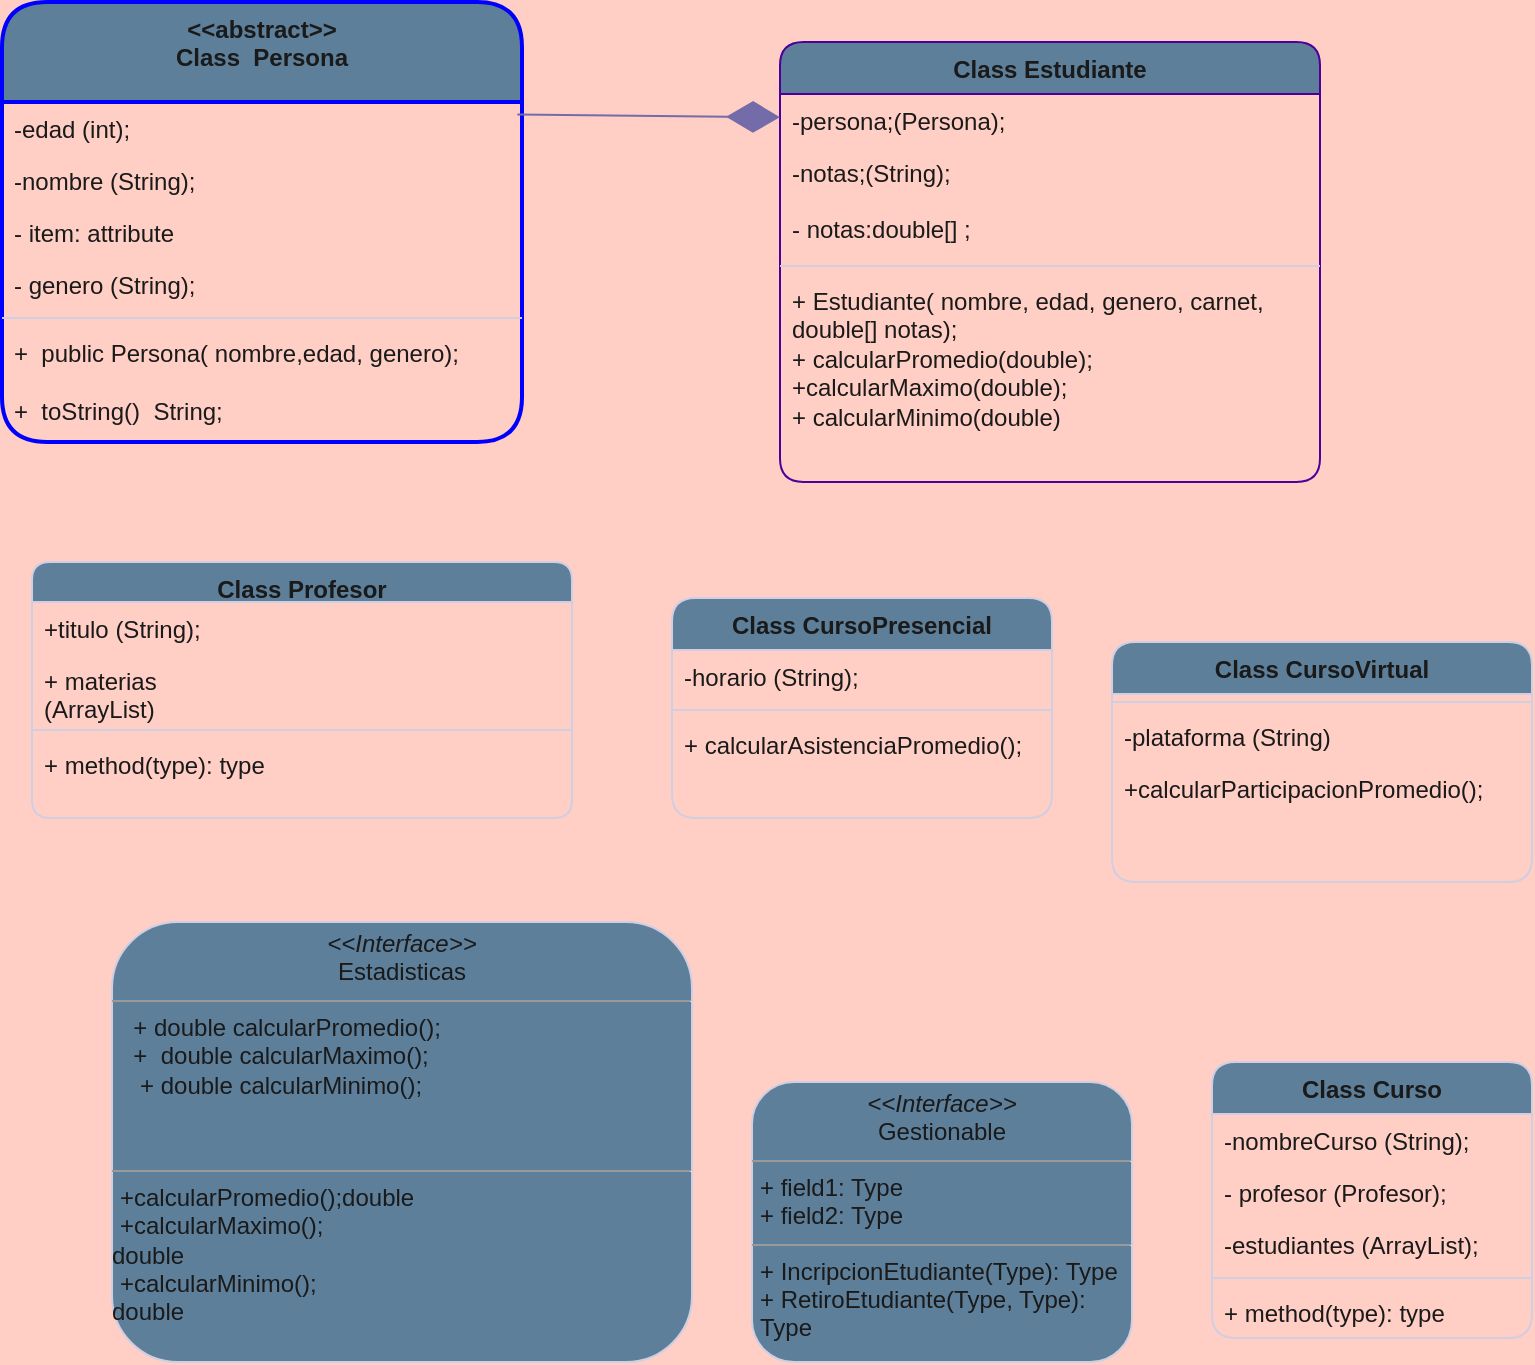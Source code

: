 <mxfile version="21.6.8" type="github">
  <diagram name="Página-1" id="qOFIg2sag6Ol0mR24mPF">
    <mxGraphModel dx="1222" dy="1770" grid="1" gridSize="10" guides="1" tooltips="1" connect="1" arrows="1" fold="1" page="1" pageScale="1" pageWidth="827" pageHeight="1169" background="#FFCEC4" math="0" shadow="0">
      <root>
        <mxCell id="0" />
        <mxCell id="1" parent="0" />
        <mxCell id="tVQC34R88GoCUx9mPCUH-5" value="&lt;p style=&quot;margin:0px;margin-top:4px;text-align:center;&quot;&gt;&lt;i&gt;&amp;lt;&amp;lt;Interface&amp;gt;&amp;gt;&lt;/i&gt;&lt;br&gt;Estadisticas&lt;br&gt;&lt;/p&gt;&lt;hr size=&quot;1&quot;&gt;&lt;p style=&quot;margin:0px;margin-left:4px;&quot;&gt;&amp;nbsp; + double calcularPromedio();&lt;/p&gt;&lt;p style=&quot;margin:0px;margin-left:4px;&quot;&gt;&amp;nbsp; +&amp;nbsp; double calcularMaximo();&lt;/p&gt;&lt;p style=&quot;margin:0px;margin-left:4px;&quot;&gt;&amp;nbsp; &amp;nbsp;+ double calcularMinimo();&lt;/p&gt;&lt;div&gt;&lt;br&gt;&lt;/div&gt;&lt;p style=&quot;margin:0px;margin-left:4px;&quot;&gt;&lt;br&gt;&lt;/p&gt;&lt;hr size=&quot;1&quot;&gt;&lt;p style=&quot;margin:0px;margin-left:4px;&quot;&gt;+calcularPromedio();double&lt;br&gt;+calcularMaximo();&lt;/p&gt;double&lt;p style=&quot;margin:0px;margin-left:4px;&quot;&gt;&lt;span style=&quot;background-color: initial;&quot;&gt;+calcularMinimo();&lt;/span&gt;&lt;/p&gt;double" style="verticalAlign=top;align=left;overflow=fill;fontSize=12;fontFamily=Helvetica;html=1;whiteSpace=wrap;labelBackgroundColor=none;fillColor=#5D7F99;strokeColor=#D0CEE2;fontColor=#1A1A1A;rounded=1;" parent="1" vertex="1">
          <mxGeometry x="80" y="-640" width="290" height="220" as="geometry" />
        </mxCell>
        <mxCell id="tVQC34R88GoCUx9mPCUH-7" value="&amp;lt;&amp;lt;abstract&amp;gt;&amp;gt;&lt;br&gt;Class&amp;nbsp; Persona" style="swimlane;fontStyle=1;align=center;verticalAlign=top;childLayout=stackLayout;horizontal=1;startSize=50;horizontalStack=0;resizeParent=1;resizeParentMax=0;resizeLast=0;collapsible=1;marginBottom=0;whiteSpace=wrap;html=1;rounded=1;labelBackgroundColor=none;fillColor=#5D7F99;strokeColor=#0000FF;fontColor=#1A1A1A;strokeWidth=2;" parent="1" vertex="1">
          <mxGeometry x="25" y="-1100" width="260" height="220" as="geometry" />
        </mxCell>
        <mxCell id="tVQC34R88GoCUx9mPCUH-18" value="-edad (int);" style="text;strokeColor=none;fillColor=none;align=left;verticalAlign=top;spacingLeft=4;spacingRight=4;overflow=hidden;rotatable=0;points=[[0,0.5],[1,0.5]];portConstraint=eastwest;whiteSpace=wrap;html=1;labelBackgroundColor=none;fontColor=#1A1A1A;rounded=1;" parent="tVQC34R88GoCUx9mPCUH-7" vertex="1">
          <mxGeometry y="50" width="260" height="26" as="geometry" />
        </mxCell>
        <mxCell id="tVQC34R88GoCUx9mPCUH-8" value="-nombre (String);" style="text;strokeColor=none;fillColor=none;align=left;verticalAlign=top;spacingLeft=4;spacingRight=4;overflow=hidden;rotatable=0;points=[[0,0.5],[1,0.5]];portConstraint=eastwest;whiteSpace=wrap;html=1;labelBackgroundColor=none;fontColor=#1A1A1A;rounded=1;" parent="tVQC34R88GoCUx9mPCUH-7" vertex="1">
          <mxGeometry y="76" width="260" height="26" as="geometry" />
        </mxCell>
        <mxCell id="tVQC34R88GoCUx9mPCUH-20" value="- item: attribute" style="text;strokeColor=none;fillColor=none;align=left;verticalAlign=top;spacingLeft=4;spacingRight=4;overflow=hidden;rotatable=0;points=[[0,0.5],[1,0.5]];portConstraint=eastwest;whiteSpace=wrap;html=1;labelBackgroundColor=none;fontColor=#1A1A1A;rounded=1;" parent="tVQC34R88GoCUx9mPCUH-7" vertex="1">
          <mxGeometry y="102" width="260" height="26" as="geometry" />
        </mxCell>
        <mxCell id="tVQC34R88GoCUx9mPCUH-19" value="- genero (String);" style="text;strokeColor=none;fillColor=none;align=left;verticalAlign=top;spacingLeft=4;spacingRight=4;overflow=hidden;rotatable=0;points=[[0,0.5],[1,0.5]];portConstraint=eastwest;whiteSpace=wrap;html=1;labelBackgroundColor=none;fontColor=#1A1A1A;rounded=1;" parent="tVQC34R88GoCUx9mPCUH-7" vertex="1">
          <mxGeometry y="128" width="260" height="26" as="geometry" />
        </mxCell>
        <mxCell id="tVQC34R88GoCUx9mPCUH-9" value="" style="line;strokeWidth=1;fillColor=none;align=left;verticalAlign=middle;spacingTop=-1;spacingLeft=3;spacingRight=3;rotatable=0;labelPosition=right;points=[];portConstraint=eastwest;strokeColor=#D0CEE2;labelBackgroundColor=none;fontColor=#1A1A1A;rounded=1;" parent="tVQC34R88GoCUx9mPCUH-7" vertex="1">
          <mxGeometry y="154" width="260" height="8" as="geometry" />
        </mxCell>
        <mxCell id="tVQC34R88GoCUx9mPCUH-10" value="+&amp;nbsp; public Persona( nombre,edad, genero);&lt;br&gt;&lt;br&gt;+&amp;nbsp; toString()&amp;nbsp;&amp;nbsp;String;" style="text;strokeColor=none;fillColor=none;align=left;verticalAlign=top;spacingLeft=4;spacingRight=4;overflow=hidden;rotatable=0;points=[[0,0.5],[1,0.5]];portConstraint=eastwest;whiteSpace=wrap;html=1;labelBackgroundColor=none;fontColor=#1A1A1A;rounded=1;" parent="tVQC34R88GoCUx9mPCUH-7" vertex="1">
          <mxGeometry y="162" width="260" height="58" as="geometry" />
        </mxCell>
        <mxCell id="tVQC34R88GoCUx9mPCUH-11" value="Class&amp;nbsp;Estudiante" style="swimlane;fontStyle=1;align=center;verticalAlign=top;childLayout=stackLayout;horizontal=1;startSize=26;horizontalStack=0;resizeParent=1;resizeParentMax=0;resizeLast=0;collapsible=1;marginBottom=0;whiteSpace=wrap;html=1;labelBackgroundColor=none;rounded=1;swimlaneLine=1;fillColor=#5D7F99;strokeColor=#4C0099;fontColor=#1A1A1A;" parent="1" vertex="1">
          <mxGeometry x="414" y="-1080" width="270" height="220" as="geometry" />
        </mxCell>
        <mxCell id="3mgW6CFiJbiefJ1Jen4p-1" value="-persona;(Persona);&lt;br&gt;&amp;nbsp;" style="text;strokeColor=none;fillColor=none;align=left;verticalAlign=top;spacingLeft=4;spacingRight=4;overflow=hidden;rotatable=0;points=[[0,0.5],[1,0.5]];portConstraint=eastwest;whiteSpace=wrap;html=1;labelBackgroundColor=none;fontColor=#1A1A1A;rounded=1;" vertex="1" parent="tVQC34R88GoCUx9mPCUH-11">
          <mxGeometry y="26" width="270" height="26" as="geometry" />
        </mxCell>
        <mxCell id="tVQC34R88GoCUx9mPCUH-12" value="-notas;(String);&lt;br&gt;&lt;br&gt;&amp;nbsp;" style="text;strokeColor=none;fillColor=none;align=left;verticalAlign=top;spacingLeft=4;spacingRight=4;overflow=hidden;rotatable=0;points=[[0,0.5],[1,0.5]];portConstraint=eastwest;whiteSpace=wrap;html=1;labelBackgroundColor=none;fontColor=#1A1A1A;rounded=1;" parent="tVQC34R88GoCUx9mPCUH-11" vertex="1">
          <mxGeometry y="52" width="270" height="28" as="geometry" />
        </mxCell>
        <mxCell id="tVQC34R88GoCUx9mPCUH-15" value="- notas:double[] ;" style="text;strokeColor=none;fillColor=none;align=left;verticalAlign=top;spacingLeft=4;spacingRight=4;overflow=hidden;rotatable=0;points=[[0,0.5],[1,0.5]];portConstraint=eastwest;whiteSpace=wrap;html=1;labelBackgroundColor=none;fontColor=#1A1A1A;rounded=1;" parent="tVQC34R88GoCUx9mPCUH-11" vertex="1">
          <mxGeometry y="80" width="270" height="28" as="geometry" />
        </mxCell>
        <mxCell id="tVQC34R88GoCUx9mPCUH-13" value="" style="line;strokeWidth=1;fillColor=none;align=left;verticalAlign=middle;spacingTop=-1;spacingLeft=3;spacingRight=3;rotatable=0;labelPosition=right;points=[];portConstraint=eastwest;strokeColor=#D0CEE2;labelBackgroundColor=none;fontColor=#1A1A1A;rounded=1;" parent="tVQC34R88GoCUx9mPCUH-11" vertex="1">
          <mxGeometry y="108" width="270" height="8" as="geometry" />
        </mxCell>
        <mxCell id="tVQC34R88GoCUx9mPCUH-14" value="+&amp;nbsp;&lt;span style=&quot;background-color: initial;&quot;&gt;Estudiante( nombre, edad, genero, carnet, double[] notas);&lt;/span&gt;&lt;br&gt;+ calcularPromedio(double);&lt;br&gt;+calcularMaximo(double);&lt;br&gt;+&amp;nbsp;calcularMinimo(double)&amp;nbsp;" style="text;strokeColor=none;fillColor=none;align=left;verticalAlign=top;spacingLeft=4;spacingRight=4;overflow=hidden;rotatable=0;points=[[0,0.5],[1,0.5]];portConstraint=eastwest;whiteSpace=wrap;html=1;labelBackgroundColor=none;fontColor=#1A1A1A;rounded=1;" parent="tVQC34R88GoCUx9mPCUH-11" vertex="1">
          <mxGeometry y="116" width="270" height="104" as="geometry" />
        </mxCell>
        <mxCell id="tVQC34R88GoCUx9mPCUH-21" value="Class&amp;nbsp;Profesor" style="swimlane;fontStyle=1;align=center;verticalAlign=top;childLayout=stackLayout;horizontal=1;startSize=20;horizontalStack=0;resizeParent=1;resizeParentMax=0;resizeLast=0;collapsible=1;marginBottom=0;whiteSpace=wrap;html=1;labelBackgroundColor=none;fillColor=#5D7F99;strokeColor=#D0CEE2;fontColor=#1A1A1A;rounded=1;" parent="1" vertex="1">
          <mxGeometry x="40" y="-820" width="270" height="128" as="geometry" />
        </mxCell>
        <mxCell id="tVQC34R88GoCUx9mPCUH-22" value="+titulo (String);&lt;br&gt;" style="text;strokeColor=none;fillColor=none;align=left;verticalAlign=top;spacingLeft=4;spacingRight=4;overflow=hidden;rotatable=0;points=[[0,0.5],[1,0.5]];portConstraint=eastwest;whiteSpace=wrap;html=1;labelBackgroundColor=none;fontColor=#1A1A1A;rounded=1;" parent="tVQC34R88GoCUx9mPCUH-21" vertex="1">
          <mxGeometry y="20" width="270" height="26" as="geometry" />
        </mxCell>
        <mxCell id="tVQC34R88GoCUx9mPCUH-25" value="+ materias&lt;br/&gt;(ArrayList)" style="text;strokeColor=none;fillColor=none;align=left;verticalAlign=top;spacingLeft=4;spacingRight=4;overflow=hidden;rotatable=0;points=[[0,0.5],[1,0.5]];portConstraint=eastwest;whiteSpace=wrap;html=1;labelBackgroundColor=none;fontColor=#1A1A1A;rounded=1;" parent="tVQC34R88GoCUx9mPCUH-21" vertex="1">
          <mxGeometry y="46" width="270" height="34" as="geometry" />
        </mxCell>
        <mxCell id="tVQC34R88GoCUx9mPCUH-23" value="" style="line;strokeWidth=1;fillColor=none;align=left;verticalAlign=middle;spacingTop=-1;spacingLeft=3;spacingRight=3;rotatable=0;labelPosition=right;points=[];portConstraint=eastwest;strokeColor=#D0CEE2;labelBackgroundColor=none;fontColor=#1A1A1A;rounded=1;" parent="tVQC34R88GoCUx9mPCUH-21" vertex="1">
          <mxGeometry y="80" width="270" height="8" as="geometry" />
        </mxCell>
        <mxCell id="tVQC34R88GoCUx9mPCUH-24" value="+ method(type): type" style="text;strokeColor=none;fillColor=none;align=left;verticalAlign=top;spacingLeft=4;spacingRight=4;overflow=hidden;rotatable=0;points=[[0,0.5],[1,0.5]];portConstraint=eastwest;whiteSpace=wrap;html=1;labelBackgroundColor=none;fontColor=#1A1A1A;rounded=1;" parent="tVQC34R88GoCUx9mPCUH-21" vertex="1">
          <mxGeometry y="88" width="270" height="40" as="geometry" />
        </mxCell>
        <mxCell id="tVQC34R88GoCUx9mPCUH-27" value="Class&amp;nbsp;Curso" style="swimlane;fontStyle=1;align=center;verticalAlign=top;childLayout=stackLayout;horizontal=1;startSize=26;horizontalStack=0;resizeParent=1;resizeParentMax=0;resizeLast=0;collapsible=1;marginBottom=0;whiteSpace=wrap;html=1;labelBackgroundColor=none;fillColor=#5D7F99;strokeColor=#D0CEE2;fontColor=#1A1A1A;rounded=1;" parent="1" vertex="1">
          <mxGeometry x="630" y="-570" width="160" height="138" as="geometry" />
        </mxCell>
        <mxCell id="tVQC34R88GoCUx9mPCUH-28" value="-nombreCurso (String);&lt;br&gt;" style="text;strokeColor=none;fillColor=none;align=left;verticalAlign=top;spacingLeft=4;spacingRight=4;overflow=hidden;rotatable=0;points=[[0,0.5],[1,0.5]];portConstraint=eastwest;whiteSpace=wrap;html=1;labelBackgroundColor=none;fontColor=#1A1A1A;rounded=1;" parent="tVQC34R88GoCUx9mPCUH-27" vertex="1">
          <mxGeometry y="26" width="160" height="26" as="geometry" />
        </mxCell>
        <mxCell id="tVQC34R88GoCUx9mPCUH-31" value="-&amp;nbsp;profesor (Profesor);" style="text;strokeColor=none;fillColor=none;align=left;verticalAlign=top;spacingLeft=4;spacingRight=4;overflow=hidden;rotatable=0;points=[[0,0.5],[1,0.5]];portConstraint=eastwest;whiteSpace=wrap;html=1;labelBackgroundColor=none;fontColor=#1A1A1A;rounded=1;" parent="tVQC34R88GoCUx9mPCUH-27" vertex="1">
          <mxGeometry y="52" width="160" height="26" as="geometry" />
        </mxCell>
        <mxCell id="tVQC34R88GoCUx9mPCUH-32" value="-estudiantes (ArrayList);" style="text;strokeColor=none;fillColor=none;align=left;verticalAlign=top;spacingLeft=4;spacingRight=4;overflow=hidden;rotatable=0;points=[[0,0.5],[1,0.5]];portConstraint=eastwest;whiteSpace=wrap;html=1;labelBackgroundColor=none;fontColor=#1A1A1A;rounded=1;" parent="tVQC34R88GoCUx9mPCUH-27" vertex="1">
          <mxGeometry y="78" width="160" height="26" as="geometry" />
        </mxCell>
        <mxCell id="tVQC34R88GoCUx9mPCUH-29" value="" style="line;strokeWidth=1;fillColor=none;align=left;verticalAlign=middle;spacingTop=-1;spacingLeft=3;spacingRight=3;rotatable=0;labelPosition=right;points=[];portConstraint=eastwest;strokeColor=#D0CEE2;labelBackgroundColor=none;fontColor=#1A1A1A;rounded=1;" parent="tVQC34R88GoCUx9mPCUH-27" vertex="1">
          <mxGeometry y="104" width="160" height="8" as="geometry" />
        </mxCell>
        <mxCell id="tVQC34R88GoCUx9mPCUH-30" value="+ method(type): type" style="text;strokeColor=none;fillColor=none;align=left;verticalAlign=top;spacingLeft=4;spacingRight=4;overflow=hidden;rotatable=0;points=[[0,0.5],[1,0.5]];portConstraint=eastwest;whiteSpace=wrap;html=1;labelBackgroundColor=none;fontColor=#1A1A1A;rounded=1;" parent="tVQC34R88GoCUx9mPCUH-27" vertex="1">
          <mxGeometry y="112" width="160" height="26" as="geometry" />
        </mxCell>
        <mxCell id="tVQC34R88GoCUx9mPCUH-33" value="Class CursoPresencial" style="swimlane;fontStyle=1;align=center;verticalAlign=top;childLayout=stackLayout;horizontal=1;startSize=26;horizontalStack=0;resizeParent=1;resizeParentMax=0;resizeLast=0;collapsible=1;marginBottom=0;whiteSpace=wrap;html=1;labelBackgroundColor=none;fillColor=#5D7F99;strokeColor=#D0CEE2;fontColor=#1A1A1A;rounded=1;" parent="1" vertex="1">
          <mxGeometry x="360" y="-802" width="190" height="110" as="geometry" />
        </mxCell>
        <mxCell id="tVQC34R88GoCUx9mPCUH-34" value="-horario (String);&lt;br&gt;" style="text;strokeColor=none;fillColor=none;align=left;verticalAlign=top;spacingLeft=4;spacingRight=4;overflow=hidden;rotatable=0;points=[[0,0.5],[1,0.5]];portConstraint=eastwest;whiteSpace=wrap;html=1;labelBackgroundColor=none;fontColor=#1A1A1A;rounded=1;" parent="tVQC34R88GoCUx9mPCUH-33" vertex="1">
          <mxGeometry y="26" width="190" height="26" as="geometry" />
        </mxCell>
        <mxCell id="tVQC34R88GoCUx9mPCUH-35" value="" style="line;strokeWidth=1;fillColor=none;align=left;verticalAlign=middle;spacingTop=-1;spacingLeft=3;spacingRight=3;rotatable=0;labelPosition=right;points=[];portConstraint=eastwest;strokeColor=#D0CEE2;labelBackgroundColor=none;fontColor=#1A1A1A;rounded=1;" parent="tVQC34R88GoCUx9mPCUH-33" vertex="1">
          <mxGeometry y="52" width="190" height="8" as="geometry" />
        </mxCell>
        <mxCell id="tVQC34R88GoCUx9mPCUH-36" value="+&amp;nbsp;calcularAsistenciaPromedio();" style="text;strokeColor=none;fillColor=none;align=left;verticalAlign=top;spacingLeft=4;spacingRight=4;overflow=hidden;rotatable=0;points=[[0,0.5],[1,0.5]];portConstraint=eastwest;whiteSpace=wrap;html=1;labelBackgroundColor=none;fontColor=#1A1A1A;rounded=1;" parent="tVQC34R88GoCUx9mPCUH-33" vertex="1">
          <mxGeometry y="60" width="190" height="50" as="geometry" />
        </mxCell>
        <mxCell id="tVQC34R88GoCUx9mPCUH-37" value="Class CursoVirtual" style="swimlane;fontStyle=1;align=center;verticalAlign=top;childLayout=stackLayout;horizontal=1;startSize=26;horizontalStack=0;resizeParent=1;resizeParentMax=0;resizeLast=0;collapsible=1;marginBottom=0;whiteSpace=wrap;html=1;labelBackgroundColor=none;fillColor=#5D7F99;strokeColor=#D0CEE2;fontColor=#1A1A1A;rounded=1;" parent="1" vertex="1">
          <mxGeometry x="580" y="-780" width="210" height="120" as="geometry" />
        </mxCell>
        <mxCell id="tVQC34R88GoCUx9mPCUH-39" value="" style="line;strokeWidth=1;fillColor=none;align=left;verticalAlign=middle;spacingTop=-1;spacingLeft=3;spacingRight=3;rotatable=0;labelPosition=right;points=[];portConstraint=eastwest;strokeColor=#D0CEE2;labelBackgroundColor=none;fontColor=#1A1A1A;rounded=1;" parent="tVQC34R88GoCUx9mPCUH-37" vertex="1">
          <mxGeometry y="26" width="210" height="8" as="geometry" />
        </mxCell>
        <mxCell id="tVQC34R88GoCUx9mPCUH-38" value="-plataforma (String)" style="text;strokeColor=none;fillColor=none;align=left;verticalAlign=top;spacingLeft=4;spacingRight=4;overflow=hidden;rotatable=0;points=[[0,0.5],[1,0.5]];portConstraint=eastwest;whiteSpace=wrap;html=1;labelBackgroundColor=none;fontColor=#1A1A1A;rounded=1;" parent="tVQC34R88GoCUx9mPCUH-37" vertex="1">
          <mxGeometry y="34" width="210" height="26" as="geometry" />
        </mxCell>
        <mxCell id="tVQC34R88GoCUx9mPCUH-40" value="+calcularParticipacionPromedio();" style="text;strokeColor=none;fillColor=none;align=left;verticalAlign=top;spacingLeft=4;spacingRight=4;overflow=hidden;rotatable=0;points=[[0,0.5],[1,0.5]];portConstraint=eastwest;whiteSpace=wrap;html=1;labelBackgroundColor=none;fontColor=#1A1A1A;rounded=1;" parent="tVQC34R88GoCUx9mPCUH-37" vertex="1">
          <mxGeometry y="60" width="210" height="60" as="geometry" />
        </mxCell>
        <mxCell id="tVQC34R88GoCUx9mPCUH-41" value="&lt;p style=&quot;margin:0px;margin-top:4px;text-align:center;&quot;&gt;&lt;i&gt;&amp;lt;&amp;lt;Interface&amp;gt;&amp;gt;&lt;/i&gt;&lt;br&gt;Gestionable&lt;br&gt;&lt;/p&gt;&lt;hr size=&quot;1&quot;&gt;&lt;p style=&quot;margin:0px;margin-left:4px;&quot;&gt;+ field1: Type&lt;br&gt;+ field2: Type&lt;/p&gt;&lt;hr size=&quot;1&quot;&gt;&lt;p style=&quot;margin:0px;margin-left:4px;&quot;&gt;+ IncripcionEtudiante(Type): Type&lt;br&gt;+ RetiroEtudiante(Type, Type): Type&lt;/p&gt;" style="verticalAlign=top;align=left;overflow=fill;fontSize=12;fontFamily=Helvetica;html=1;whiteSpace=wrap;labelBackgroundColor=none;fillColor=#5D7F99;strokeColor=#D0CEE2;fontColor=#1A1A1A;rounded=1;" parent="1" vertex="1">
          <mxGeometry x="400" y="-560" width="190" height="140" as="geometry" />
        </mxCell>
        <mxCell id="3mgW6CFiJbiefJ1Jen4p-2" value="" style="endArrow=diamondThin;endFill=1;endSize=24;html=1;rounded=1;exitX=0.991;exitY=0.241;exitDx=0;exitDy=0;exitPerimeter=0;labelBackgroundColor=none;strokeColor=#736CA8;fontColor=default;" edge="1" parent="1" source="tVQC34R88GoCUx9mPCUH-18" target="3mgW6CFiJbiefJ1Jen4p-1">
          <mxGeometry width="160" relative="1" as="geometry">
            <mxPoint x="240" y="-1020" as="sourcePoint" />
            <mxPoint x="440" y="-1004.678" as="targetPoint" />
          </mxGeometry>
        </mxCell>
      </root>
    </mxGraphModel>
  </diagram>
</mxfile>
